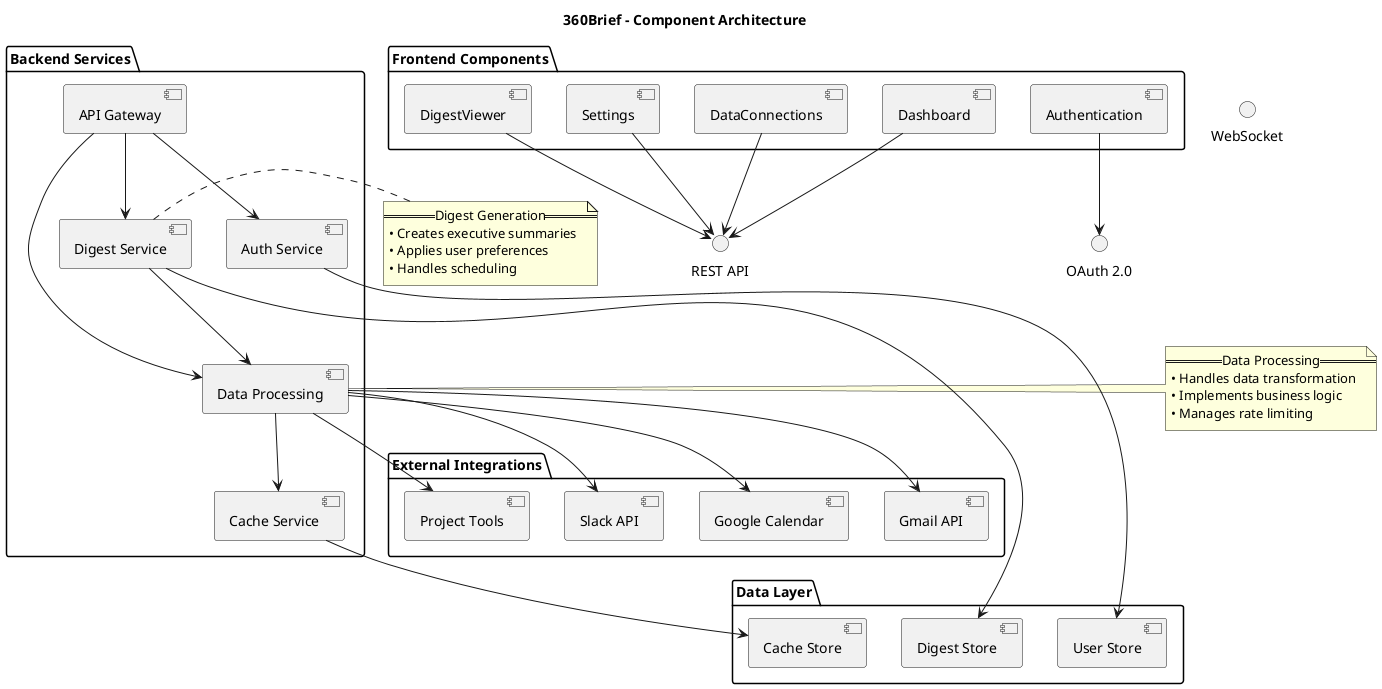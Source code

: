 @startuml 360Brief - Component Diagram

title 360Brief - Component Architecture

' Define components
package "Frontend Components" {
    [Dashboard] as dashboard
    [Authentication] as auth_ui
    [Settings] as settings
    [DigestViewer] as digest_viewer
    [DataConnections] as connections
}

package "Backend Services" {
    [API Gateway] as api_gateway
    [Auth Service] as auth_service
    [Digest Service] as digest_service
    [Data Processing] as data_processing
    [Cache Service] as cache_service
}

package "Data Layer" {
    [User Store] as user_store
    [Digest Store] as digest_store
    [Cache Store] as cache_store
}

package "External Integrations" {
    [Gmail API] as gmail
    [Google Calendar] as calendar
    [Slack API] as slack
    [Project Tools] as project_tools
}

' Define interfaces
interface "REST API" as rest_api
interface "WebSocket" as ws
interface "OAuth 2.0" as oauth

' Frontend connections
dashboard --> rest_api
auth_ui --> oauth
settings --> rest_api
digest_viewer --> rest_api
connections --> rest_api

' Backend connections
api_gateway --> auth_service
api_gateway --> digest_service
api_gateway --> data_processing

digest_service --> data_processing
data_processing --> cache_service

' Data connections
auth_service --> user_store
digest_service --> digest_store
cache_service --> cache_store

' External connections
data_processing --> gmail
data_processing --> calendar
data_processing --> slack
data_processing --> project_tools

' Add notes
note right of data_processing
  == Data Processing ==
  • Handles data transformation
  • Implements business logic
  • Manages rate limiting
end note

note right of digest_service
  == Digest Generation ==
  • Creates executive summaries
  • Applies user preferences
  • Handles scheduling
end note

@enduml

